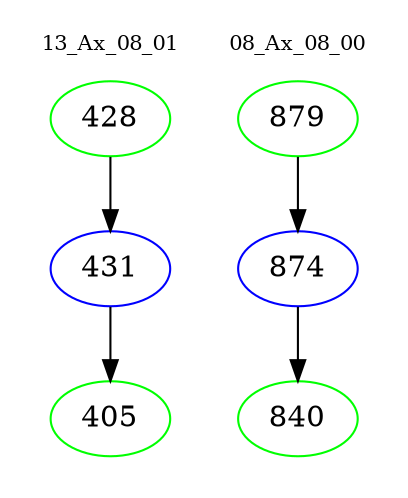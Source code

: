 digraph{
subgraph cluster_0 {
color = white
label = "13_Ax_08_01";
fontsize=10;
T0_428 [label="428", color="green"]
T0_428 -> T0_431 [color="black"]
T0_431 [label="431", color="blue"]
T0_431 -> T0_405 [color="black"]
T0_405 [label="405", color="green"]
}
subgraph cluster_1 {
color = white
label = "08_Ax_08_00";
fontsize=10;
T1_879 [label="879", color="green"]
T1_879 -> T1_874 [color="black"]
T1_874 [label="874", color="blue"]
T1_874 -> T1_840 [color="black"]
T1_840 [label="840", color="green"]
}
}
